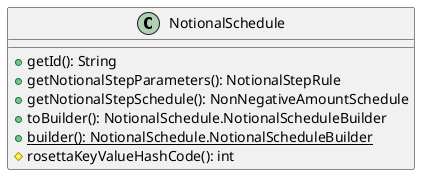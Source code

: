 @startuml

    class NotionalSchedule [[NotionalSchedule.html]] {
        +getId(): String
        +getNotionalStepParameters(): NotionalStepRule
        +getNotionalStepSchedule(): NonNegativeAmountSchedule
        +toBuilder(): NotionalSchedule.NotionalScheduleBuilder
        {static} +builder(): NotionalSchedule.NotionalScheduleBuilder
        #rosettaKeyValueHashCode(): int
    }

@enduml

